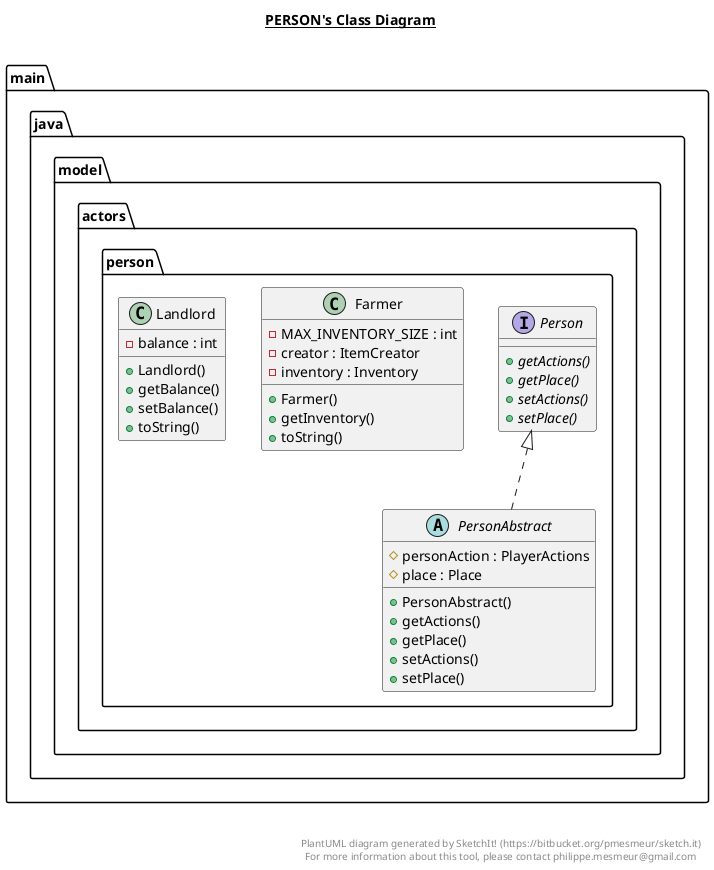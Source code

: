 @startuml

title __PERSON's Class Diagram__\n

  namespace main.java.model {
    namespace actors.person {
      class main.java.model.actors.person.Farmer {
          - MAX_INVENTORY_SIZE : int
          - creator : ItemCreator
          - inventory : Inventory
          + Farmer()
          + getInventory()
          + toString()
      }
    }
  }
  

  namespace main.java.model {
    namespace actors.person {
      class main.java.model.actors.person.Landlord {
          - balance : int
          + Landlord()
          + getBalance()
          + setBalance()
          + toString()
      }
    }
  }
  

  namespace main.java.model {
    namespace actors.person {
      interface main.java.model.actors.person.Person {
          {abstract} + getActions()
          {abstract} + getPlace()
          {abstract} + setActions()
          {abstract} + setPlace()
      }
    }
  }
  

  namespace main.java.model {
    namespace actors.person {
      abstract class main.java.model.actors.person.PersonAbstract {
          # personAction : PlayerActions
          # place : Place
          + PersonAbstract()
          + getActions()
          + getPlace()
          + setActions()
          + setPlace()
      }
    }
  }
  

  main.java.model.actors.person.PersonAbstract .up.|> main.java.model.actors.person.Person


right footer


PlantUML diagram generated by SketchIt! (https://bitbucket.org/pmesmeur/sketch.it)
For more information about this tool, please contact philippe.mesmeur@gmail.com
endfooter

@enduml
